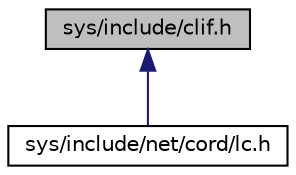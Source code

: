 digraph "sys/include/clif.h"
{
 // LATEX_PDF_SIZE
  edge [fontname="Helvetica",fontsize="10",labelfontname="Helvetica",labelfontsize="10"];
  node [fontname="Helvetica",fontsize="10",shape=record];
  Node1 [label="sys/include/clif.h",height=0.2,width=0.4,color="black", fillcolor="grey75", style="filled", fontcolor="black",tooltip="CoRE Link Format encoding and decoding library public definitions."];
  Node1 -> Node2 [dir="back",color="midnightblue",fontsize="10",style="solid",fontname="Helvetica"];
  Node2 [label="sys/include/net/cord/lc.h",height=0.2,width=0.4,color="black", fillcolor="white", style="filled",URL="$lc_8h.html",tooltip="CoRE Resource Directory lookup interface."];
}
